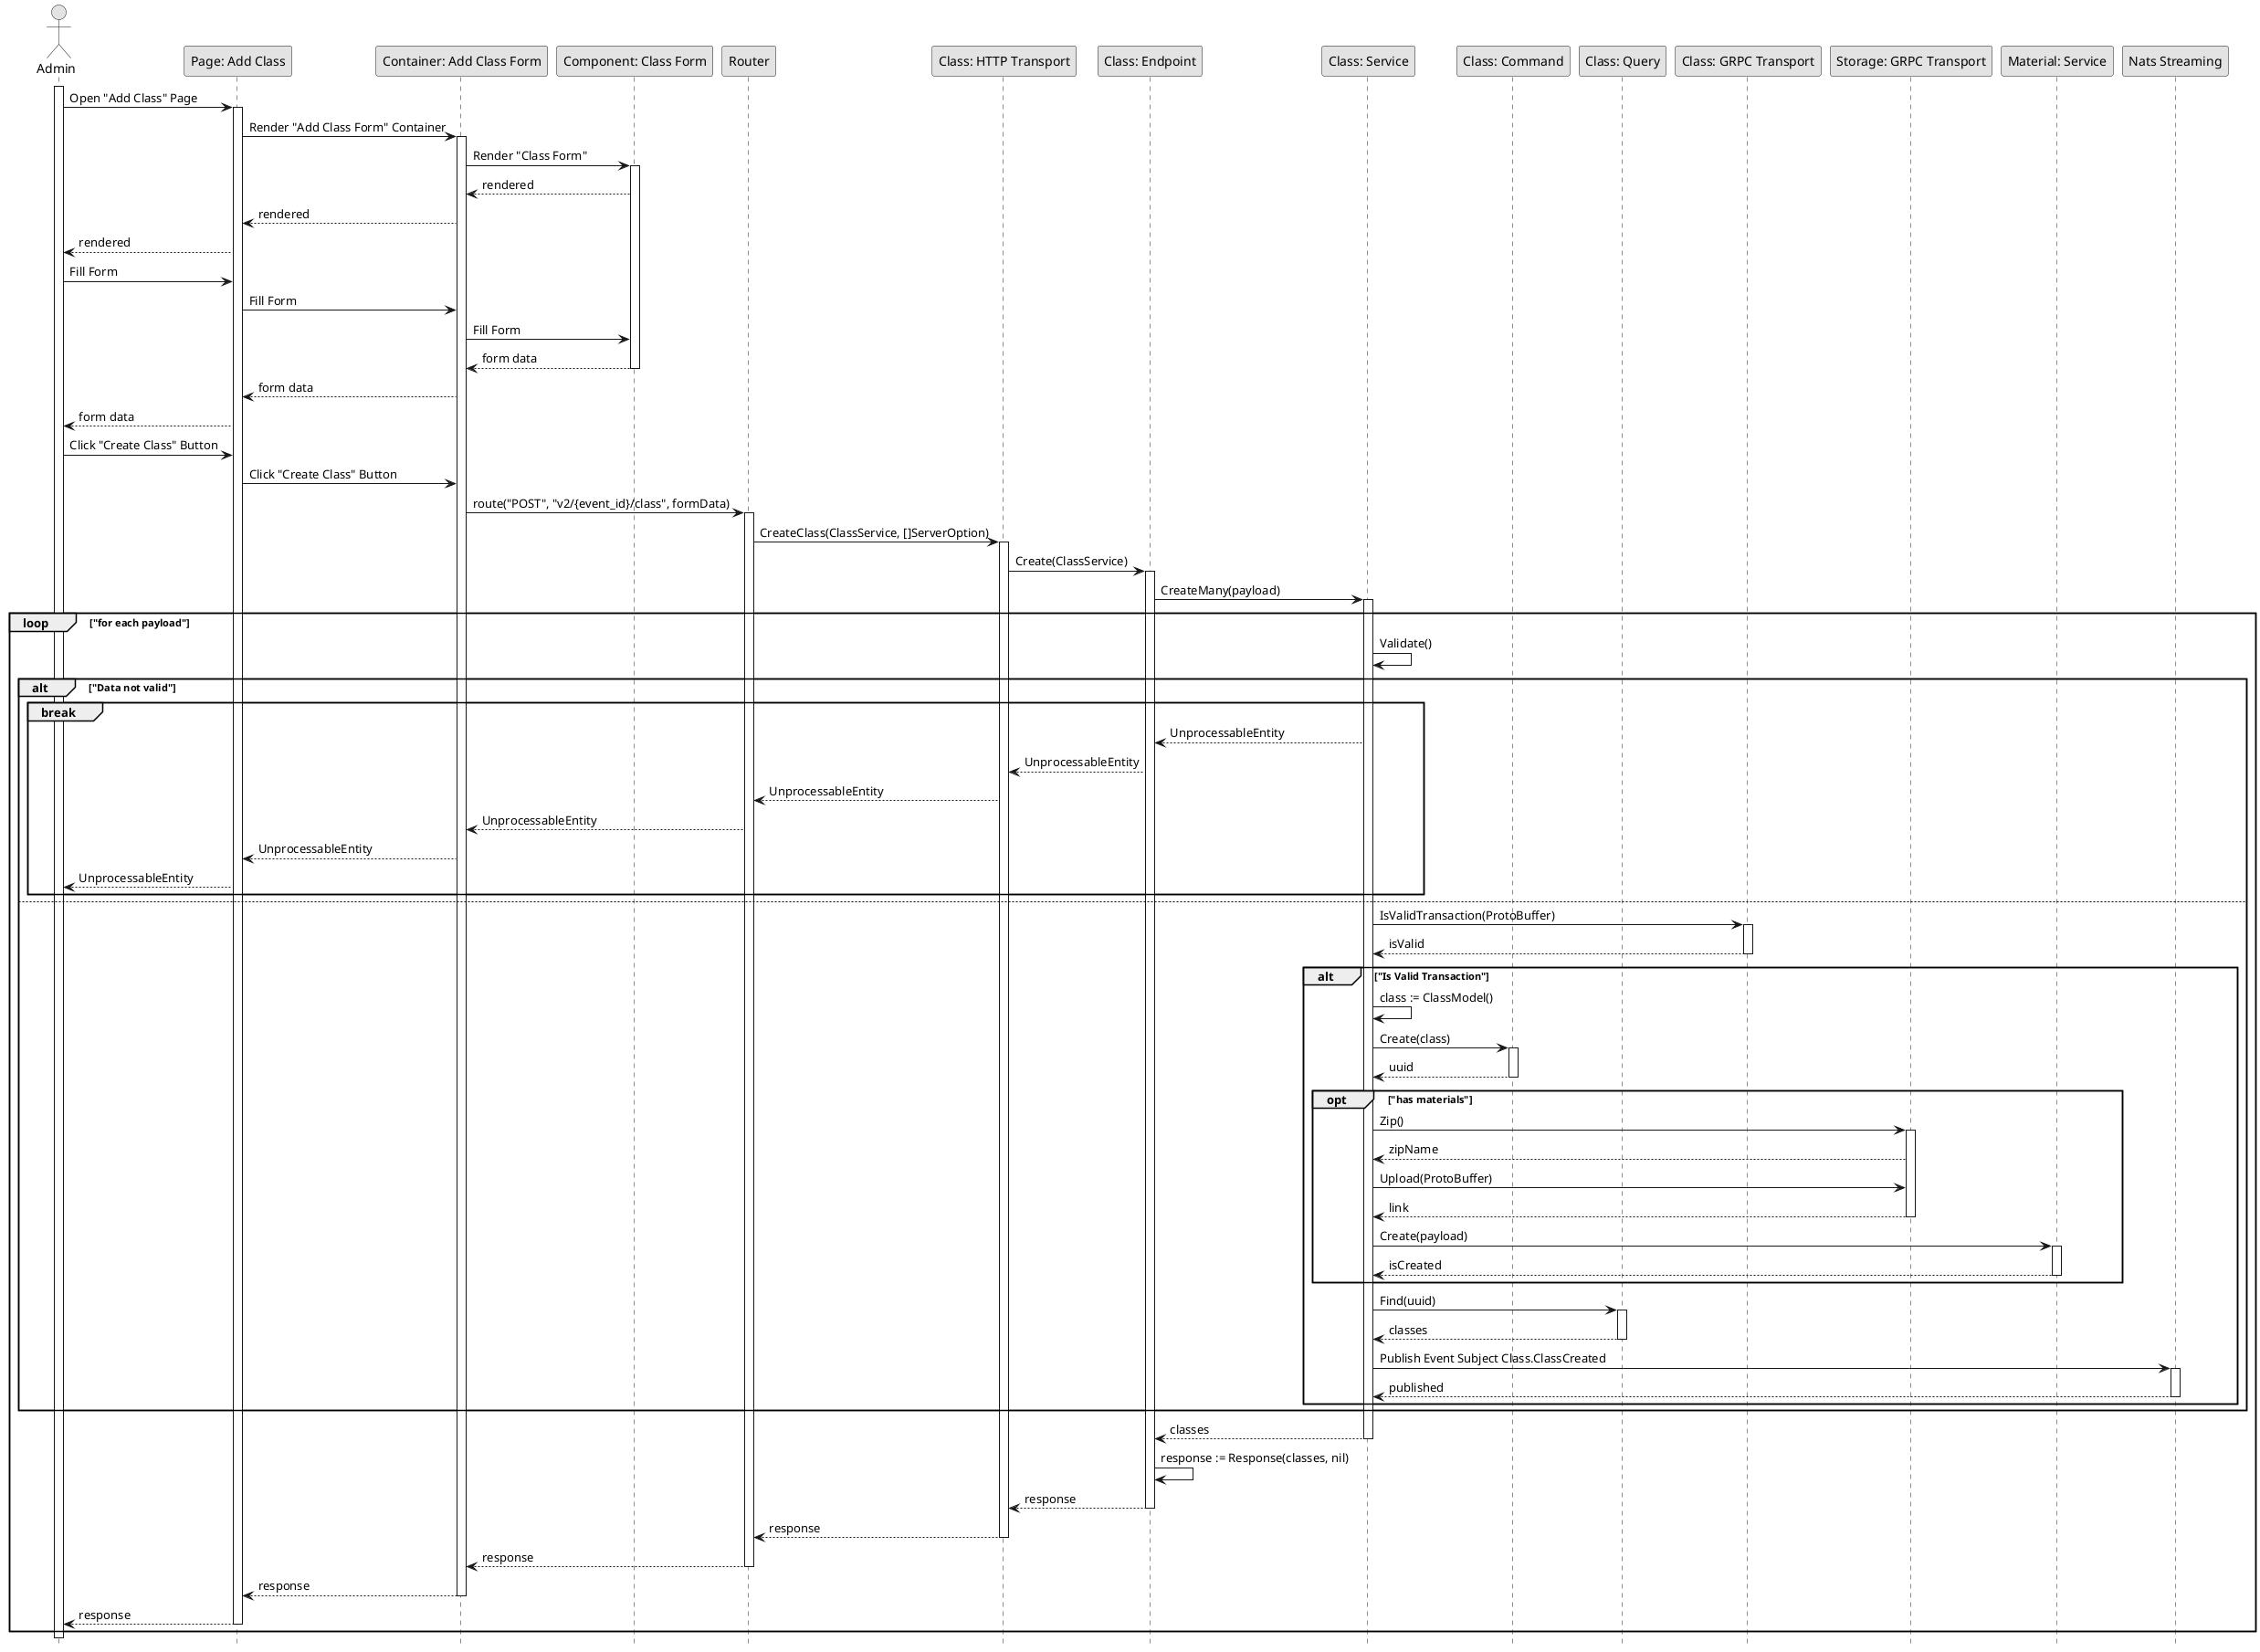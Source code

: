@startuml CreateClass

skinparam Monochrome true
skinparam Shadowing false
hide footbox

actor Admin
participant "Page: Add Class" as AddClassPage
participant "Container: Add Class Form" as AddClassFormContainer
participant "Component: Class Form" as ClassForm
participant "Router" as Router
participant "Class: HTTP Transport" as ClassHTTPTransport
participant "Class: Endpoint" as ClassEndpoint
participant "Class: Service" as ClassService
participant "Class: Command" as ClassCommand
participant "Class: Query" as ClassQuery
participant "Class: GRPC Transport" as ClassGRPCTransport
participant "Storage: GRPC Transport" as StorageGRPCTransport
participant "Material: Service" as MaterialService
participant "Nats Streaming" as NatsStreaming

activate Admin

Admin->AddClassPage: Open "Add Class" Page
activate AddClassPage
AddClassPage->AddClassFormContainer: Render "Add Class Form" Container
activate AddClassFormContainer
AddClassFormContainer->ClassForm: Render "Class Form"
activate ClassForm
ClassForm-->AddClassFormContainer: rendered
AddClassFormContainer-->AddClassPage: rendered
AddClassPage-->Admin: rendered

Admin->AddClassPage: Fill Form
AddClassPage->AddClassFormContainer: Fill Form
AddClassFormContainer->ClassForm: Fill Form
ClassForm-->AddClassFormContainer: form data
deactivate ClassForm
AddClassFormContainer-->AddClassPage: form data
AddClassPage-->Admin: form data

Admin->AddClassPage: Click "Create Class" Button
AddClassPage->AddClassFormContainer: Click "Create Class" Button
AddClassFormContainer->Router: route("POST", "v2/{event_id}/class", formData)
activate Router
Router->ClassHTTPTransport: CreateClass(ClassService, []ServerOption)
activate ClassHTTPTransport
ClassHTTPTransport->ClassEndpoint: Create(ClassService)
activate ClassEndpoint
ClassEndpoint->ClassService: CreateMany(payload)

loop "for each payload"
    activate ClassService
    ClassService->ClassService: Validate()

    alt "Data not valid"
        break
            ClassService-->ClassEndpoint: UnprocessableEntity
            ClassEndpoint-->ClassHTTPTransport: UnprocessableEntity
            ClassHTTPTransport-->Router: UnprocessableEntity
            Router-->AddClassFormContainer: UnprocessableEntity
            AddClassFormContainer-->AddClassPage: UnprocessableEntity
            AddClassPage-->Admin: UnprocessableEntity
        end
    else
        ClassService->ClassGRPCTransport: IsValidTransaction(ProtoBuffer)
        activate ClassGRPCTransport
        ClassGRPCTransport-->ClassService: isValid
        deactivate ClassGRPCTransport
        alt "Is Valid Transaction"
            ClassService->ClassService: class := ClassModel()
            ClassService->ClassCommand: Create(class)
            activate ClassCommand
            ClassCommand-->ClassService: uuid
            deactivate ClassCommand

            opt "has materials"
                ClassService->StorageGRPCTransport: Zip()
                activate StorageGRPCTransport
                StorageGRPCTransport-->ClassService: zipName
                ClassService->StorageGRPCTransport: Upload(ProtoBuffer)
                StorageGRPCTransport-->ClassService: link
                deactivate StorageGRPCTransport

                ClassService->MaterialService: Create(payload)
                activate MaterialService
                MaterialService-->ClassService: isCreated
                deactivate MaterialService
            end

            ClassService->ClassQuery: Find(uuid)
            activate ClassQuery
            ClassQuery-->ClassService: classes
            deactivate ClassQuery

            ClassService->NatsStreaming: Publish Event Subject Class.ClassCreated
            activate NatsStreaming
            NatsStreaming-->ClassService: published
            deactivate NatsStreaming
        end
    end

    ClassService-->ClassEndpoint: classes
    deactivate ClassService
    ClassEndpoint->ClassEndpoint: response := Response(classes, nil)
    ClassEndpoint-->ClassHTTPTransport: response
    deactivate ClassEndpoint
    ClassHTTPTransport-->Router: response
    deactivate ClassHTTPTransport
    Router-->AddClassFormContainer: response
    deactivate Router
    AddClassFormContainer-->AddClassPage: response
    deactivate AddClassFormContainer
    AddClassPage-->Admin: response
    deactivate AddClassPage
end

deactivate Admin

@enduml